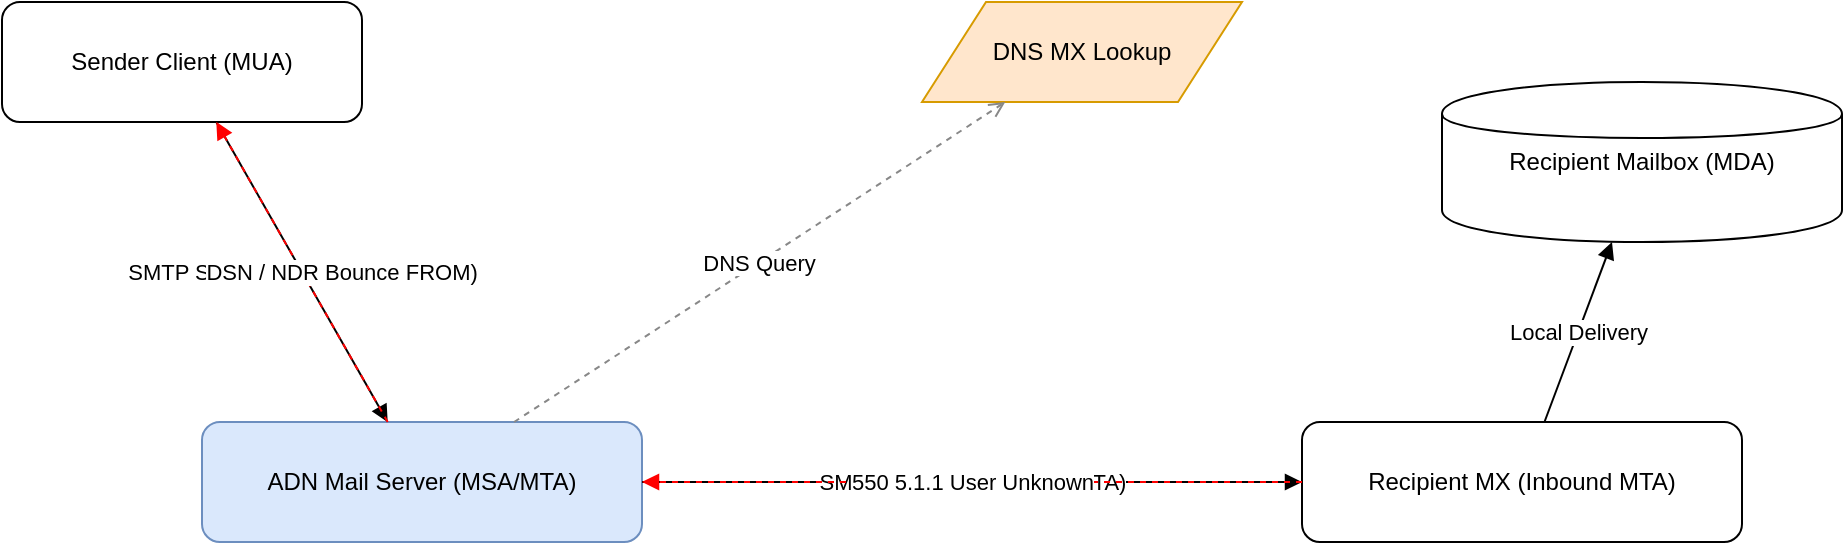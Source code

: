 <mxfile version="28.1.1">
  <diagram name="SMTP Flow" id="Jnbh-NJeI82GfpX0YLuZ">
    <mxGraphModel dx="1188" dy="642" grid="1" gridSize="10" guides="1" tooltips="1" connect="1" arrows="1" fold="1" page="1" pageScale="1" pageWidth="827" pageHeight="1169" math="0" shadow="0">
      <root>
        <mxCell id="0" />
        <mxCell id="1" parent="0" />
        <mxCell id="pJ8NAPRmJXz7y9-A45Fp-12" value="Sender Client (MUA)" style="shape=rectangle;rounded=1;whiteSpace=wrap;html=1;fillColor=#ffffff;strokeColor=#000000;" vertex="1" parent="1">
          <mxGeometry x="10" y="90" width="180" height="60" as="geometry" />
        </mxCell>
        <mxCell id="pJ8NAPRmJXz7y9-A45Fp-13" value="ADN Mail Server (MSA/MTA)" style="shape=rectangle;rounded=1;whiteSpace=wrap;html=1;fillColor=#dae8fc;strokeColor=#6c8ebf;" vertex="1" parent="1">
          <mxGeometry x="110" y="300" width="220" height="60" as="geometry" />
        </mxCell>
        <mxCell id="pJ8NAPRmJXz7y9-A45Fp-14" value="DNS MX Lookup" style="shape=parallelogram;whiteSpace=wrap;html=1;fillColor=#ffe6cc;strokeColor=#d79b00;" vertex="1" parent="1">
          <mxGeometry x="470" y="90" width="160" height="50" as="geometry" />
        </mxCell>
        <mxCell id="pJ8NAPRmJXz7y9-A45Fp-15" value="Recipient MX (Inbound MTA)" style="shape=rectangle;rounded=1;whiteSpace=wrap;html=1;fillColor=#ffffff;strokeColor=#000000;" vertex="1" parent="1">
          <mxGeometry x="660" y="300" width="220" height="60" as="geometry" />
        </mxCell>
        <mxCell id="pJ8NAPRmJXz7y9-A45Fp-16" value="Recipient Mailbox (MDA)" style="shape=cylinder;whiteSpace=wrap;html=1;fillColor=#ffffff;strokeColor=#000000;" vertex="1" parent="1">
          <mxGeometry x="730" y="130" width="200" height="80" as="geometry" />
        </mxCell>
        <mxCell id="pJ8NAPRmJXz7y9-A45Fp-17" value="SMTP Submit (AUTH, MAIL FROM)" style="endArrow=block;html=1;" edge="1" parent="1" source="pJ8NAPRmJXz7y9-A45Fp-12" target="pJ8NAPRmJXz7y9-A45Fp-13">
          <mxGeometry relative="1" as="geometry" />
        </mxCell>
        <mxCell id="pJ8NAPRmJXz7y9-A45Fp-18" value="DNS Query" style="endArrow=open;dashed=1;strokeColor=#888888;" edge="1" parent="1" source="pJ8NAPRmJXz7y9-A45Fp-13" target="pJ8NAPRmJXz7y9-A45Fp-14">
          <mxGeometry relative="1" as="geometry" />
        </mxCell>
        <mxCell id="pJ8NAPRmJXz7y9-A45Fp-19" value="SMTP Relay (RCPT TO, DATA)" style="endArrow=block;html=1;" edge="1" parent="1" source="pJ8NAPRmJXz7y9-A45Fp-13" target="pJ8NAPRmJXz7y9-A45Fp-15">
          <mxGeometry relative="1" as="geometry" />
        </mxCell>
        <mxCell id="pJ8NAPRmJXz7y9-A45Fp-20" value="Local Delivery" style="endArrow=block;html=1;" edge="1" parent="1" source="pJ8NAPRmJXz7y9-A45Fp-15" target="pJ8NAPRmJXz7y9-A45Fp-16">
          <mxGeometry relative="1" as="geometry" />
        </mxCell>
        <mxCell id="pJ8NAPRmJXz7y9-A45Fp-21" value="550 5.1.1 User Unknown" style="endArrow=block;dashed=1;strokeColor=#ff0000;html=1;" edge="1" parent="1" source="pJ8NAPRmJXz7y9-A45Fp-15" target="pJ8NAPRmJXz7y9-A45Fp-13">
          <mxGeometry relative="1" as="geometry" />
        </mxCell>
        <mxCell id="pJ8NAPRmJXz7y9-A45Fp-22" value="DSN / NDR Bounce" style="endArrow=block;dashed=1;strokeColor=#ff0000;html=1;" edge="1" parent="1" source="pJ8NAPRmJXz7y9-A45Fp-13" target="pJ8NAPRmJXz7y9-A45Fp-12">
          <mxGeometry relative="1" as="geometry" />
        </mxCell>
      </root>
    </mxGraphModel>
  </diagram>
</mxfile>
